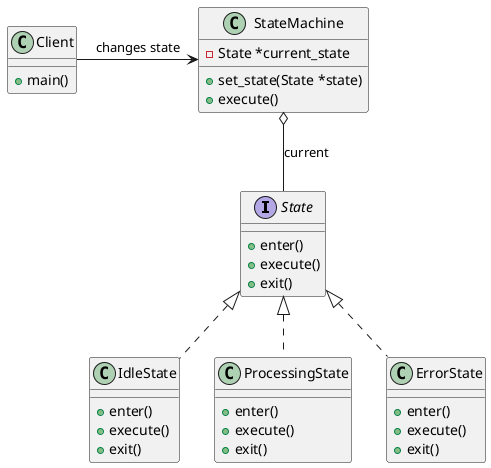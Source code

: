@startuml
interface State {
    + enter()
    + execute()
    + exit()
}

class IdleState {
    + enter()
    + execute()
    + exit()
}

class ProcessingState {
    + enter()
    + execute()
    + exit()
}

class ErrorState {
    + enter()
    + execute()
    + exit()
}

class StateMachine {
    - State *current_state
    + set_state(State *state)
    + execute()
}

class Client {
    + main()
}

State <|.. IdleState
State <|.. ProcessingState
State <|.. ErrorState
StateMachine o-- State : "current"
Client -> StateMachine : "changes state"
@enduml